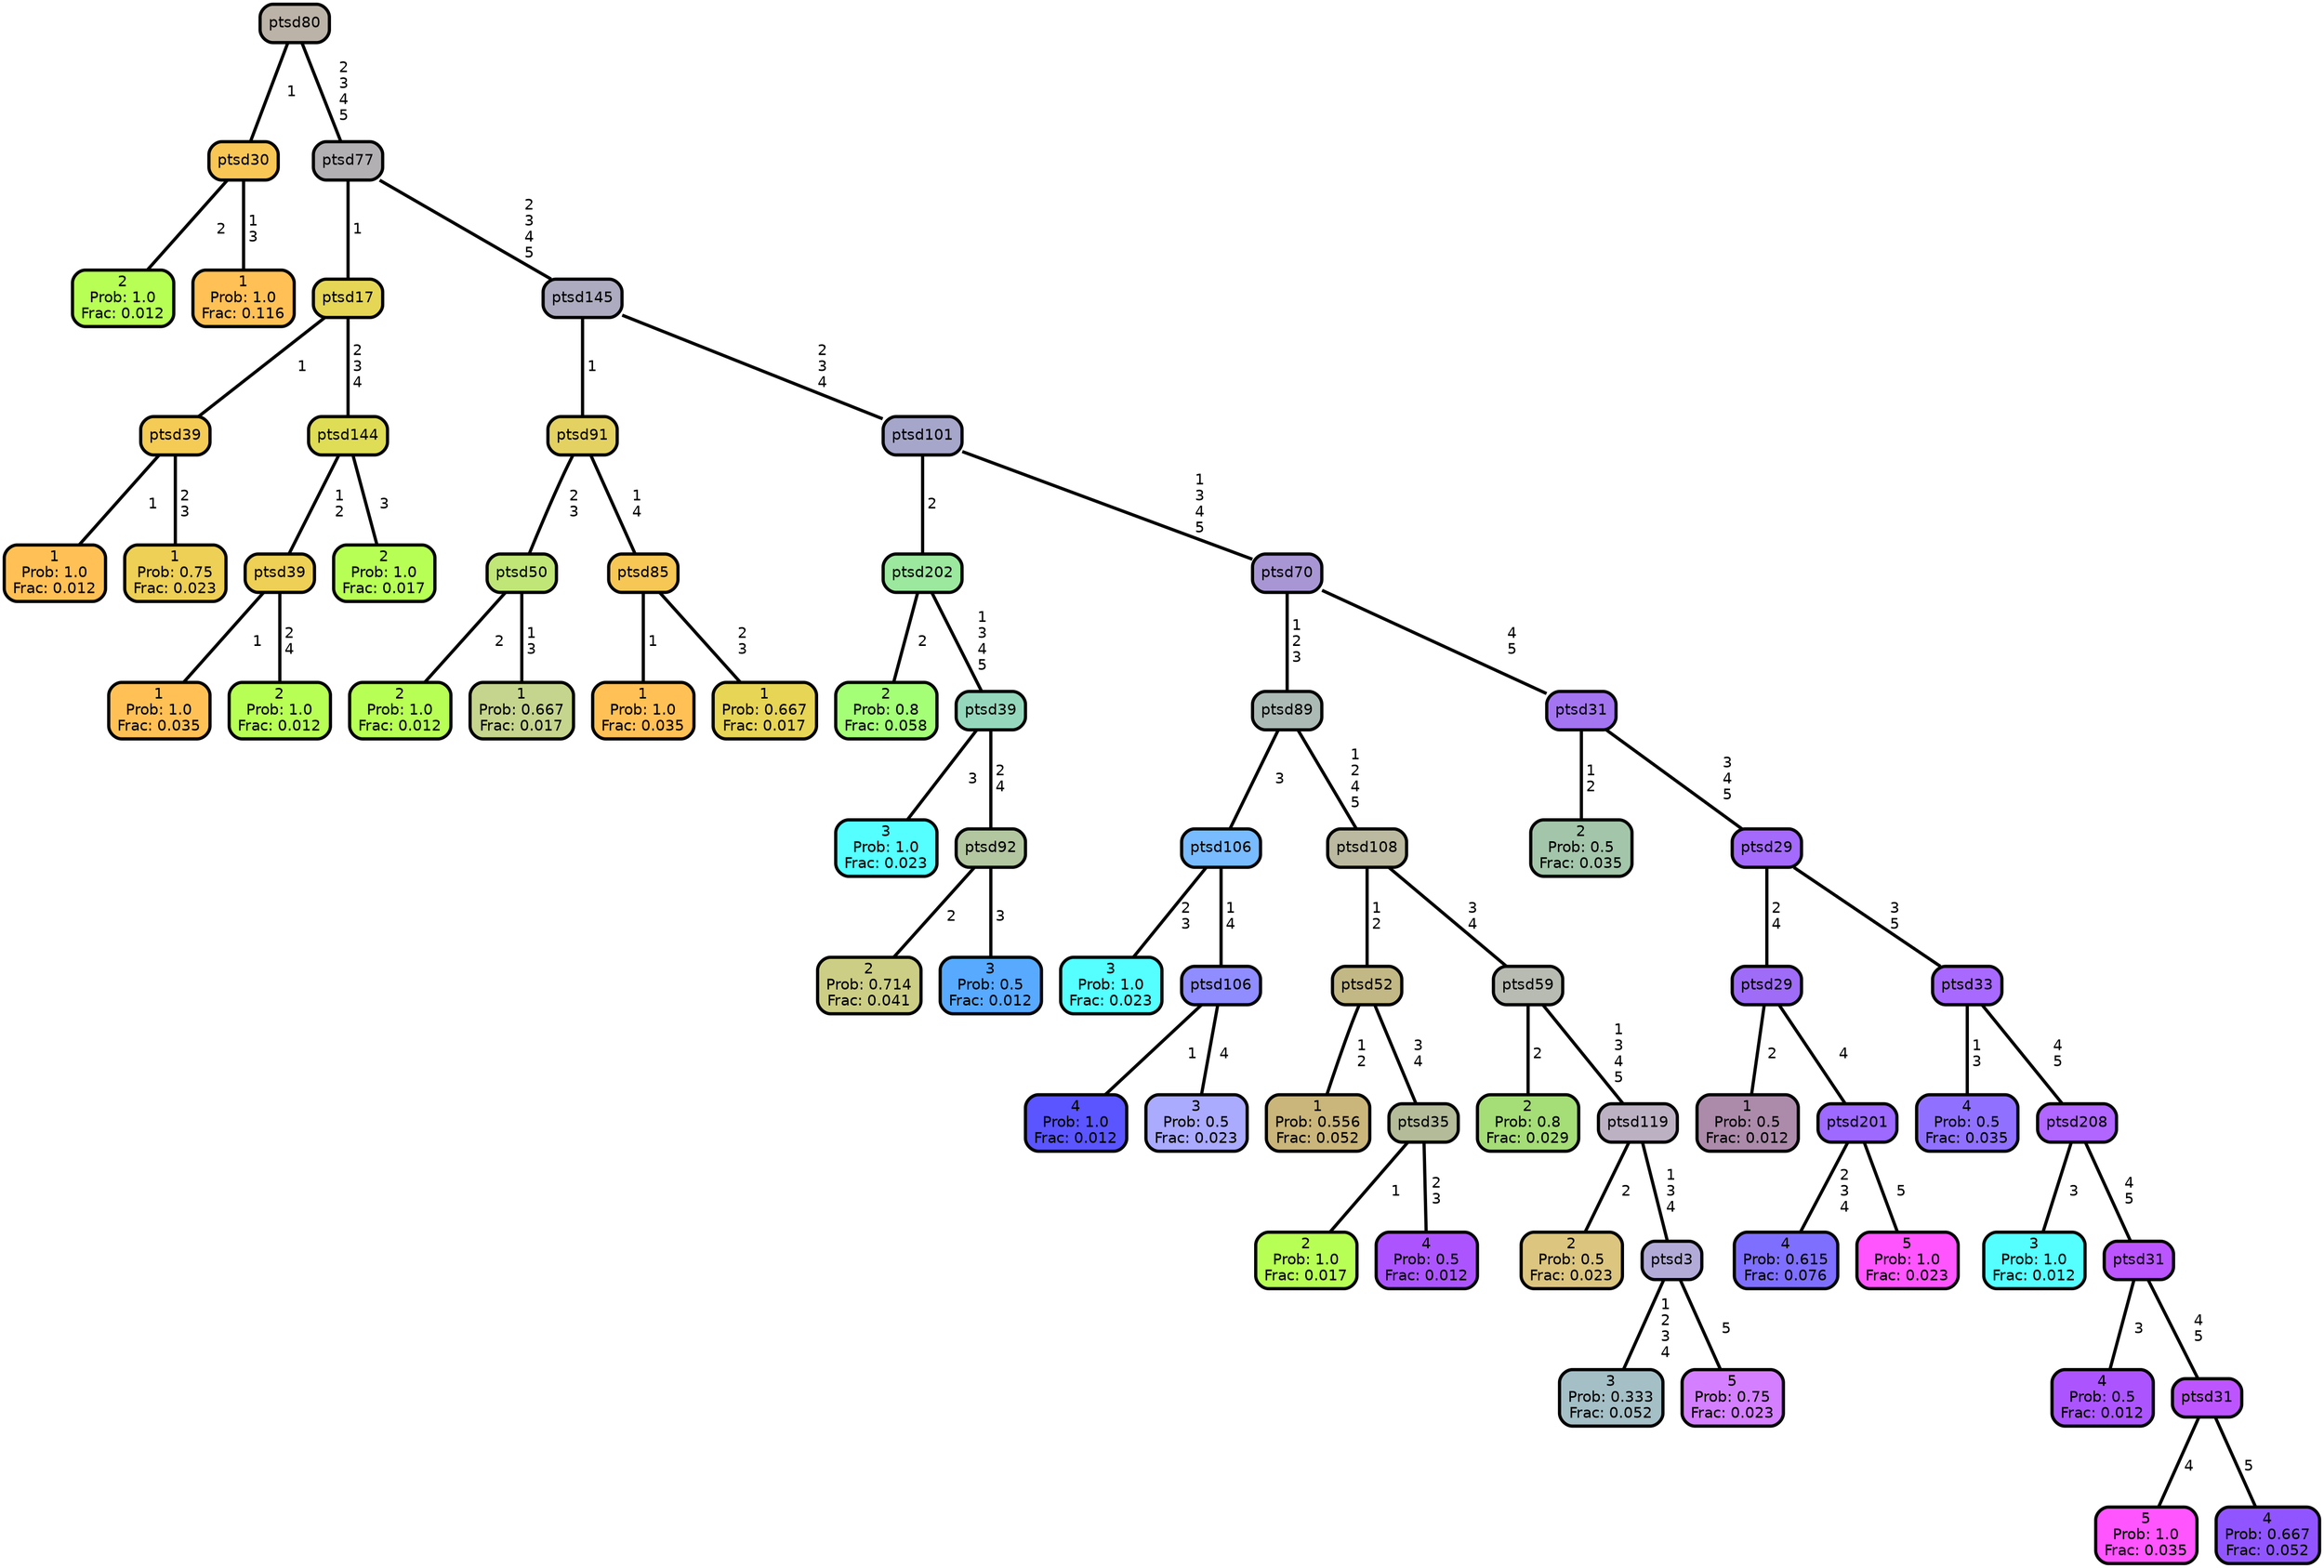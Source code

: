 graph Tree {
node [shape=box, style="filled, rounded",color="black",penwidth="3",fontcolor="black",                 fontname=helvetica] ;
graph [ranksep="0 equally", splines=straight,                 bgcolor=transparent, dpi=200] ;
edge [fontname=helvetica, color=black] ;
0 [label="2
Prob: 1.0
Frac: 0.012", fillcolor="#b8ff55"] ;
1 [label="ptsd30", fillcolor="#f8c655"] ;
2 [label="1
Prob: 1.0
Frac: 0.116", fillcolor="#ffc155"] ;
3 [label="ptsd80", fillcolor="#bbb3a7"] ;
4 [label="1
Prob: 1.0
Frac: 0.012", fillcolor="#ffc155"] ;
5 [label="ptsd39", fillcolor="#f3cb55"] ;
6 [label="1
Prob: 0.75
Frac: 0.023", fillcolor="#edd055"] ;
7 [label="ptsd17", fillcolor="#e5d655"] ;
8 [label="1
Prob: 1.0
Frac: 0.035", fillcolor="#ffc155"] ;
9 [label="ptsd39", fillcolor="#edd055"] ;
10 [label="2
Prob: 1.0
Frac: 0.012", fillcolor="#b8ff55"] ;
11 [label="ptsd144", fillcolor="#dedd55"] ;
12 [label="2
Prob: 1.0
Frac: 0.017", fillcolor="#b8ff55"] ;
13 [label="ptsd77", fillcolor="#b3b0b3"] ;
14 [label="2
Prob: 1.0
Frac: 0.012", fillcolor="#b8ff55"] ;
15 [label="ptsd50", fillcolor="#c0e677"] ;
16 [label="1
Prob: 0.667
Frac: 0.017", fillcolor="#c6d58d"] ;
17 [label="ptsd91", fillcolor="#e3d261"] ;
18 [label="1
Prob: 1.0
Frac: 0.035", fillcolor="#ffc155"] ;
19 [label="ptsd85", fillcolor="#f7c755"] ;
20 [label="1
Prob: 0.667
Frac: 0.017", fillcolor="#e7d555"] ;
21 [label="ptsd145", fillcolor="#acabbf"] ;
22 [label="2
Prob: 0.8
Frac: 0.058", fillcolor="#a4ff77"] ;
23 [label="ptsd202", fillcolor="#9be89e"] ;
24 [label="3
Prob: 1.0
Frac: 0.023", fillcolor="#55ffff"] ;
25 [label="ptsd39", fillcolor="#95d7bd"] ;
26 [label="2
Prob: 0.714
Frac: 0.041", fillcolor="#ccce85"] ;
27 [label="ptsd92", fillcolor="#b2c6a0"] ;
28 [label="3
Prob: 0.5
Frac: 0.012", fillcolor="#57aaff"] ;
29 [label="ptsd101", fillcolor="#a6a6ca"] ;
30 [label="3
Prob: 1.0
Frac: 0.023", fillcolor="#55ffff"] ;
31 [label="ptsd106", fillcolor="#78bbff"] ;
32 [label="4
Prob: 1.0
Frac: 0.012", fillcolor="#5a55ff"] ;
33 [label="ptsd106", fillcolor="#8f8dff"] ;
34 [label="3
Prob: 0.5
Frac: 0.023", fillcolor="#aaaaff"] ;
35 [label="ptsd89", fillcolor="#acbab5"] ;
36 [label="1
Prob: 0.556
Frac: 0.052", fillcolor="#cab67a"] ;
37 [label="ptsd52", fillcolor="#c2b885"] ;
38 [label="2
Prob: 1.0
Frac: 0.017", fillcolor="#b8ff55"] ;
39 [label="ptsd35", fillcolor="#b3bb99"] ;
40 [label="4
Prob: 0.5
Frac: 0.012", fillcolor="#ac55ff"] ;
41 [label="ptsd108", fillcolor="#bbbaa0"] ;
42 [label="2
Prob: 0.8
Frac: 0.029", fillcolor="#a5dd77"] ;
43 [label="ptsd59", fillcolor="#b7bbb1"] ;
44 [label="2
Prob: 0.5
Frac: 0.023", fillcolor="#dbc57f"] ;
45 [label="ptsd119", fillcolor="#bcb1c3"] ;
46 [label="3
Prob: 0.333
Frac: 0.052", fillcolor="#a4bfc6"] ;
47 [label="ptsd3", fillcolor="#b3abd7"] ;
48 [label="5
Prob: 0.75
Frac: 0.023", fillcolor="#d47fff"] ;
49 [label="ptsd70", fillcolor="#a896d4"] ;
50 [label="2
Prob: 0.5
Frac: 0.035", fillcolor="#a3c6aa"] ;
51 [label="ptsd31", fillcolor="#a475f1"] ;
52 [label="1
Prob: 0.5
Frac: 0.012", fillcolor="#ac8baa"] ;
53 [label="ptsd29", fillcolor="#9e6cf6"] ;
54 [label="4
Prob: 0.615
Frac: 0.076", fillcolor="#7f6fff"] ;
55 [label="ptsd201", fillcolor="#9d69ff"] ;
56 [label="5
Prob: 1.0
Frac: 0.023", fillcolor="#ff55ff"] ;
57 [label="ptsd29", fillcolor="#a46afb"] ;
58 [label="4
Prob: 0.5
Frac: 0.035", fillcolor="#9071ff"] ;
59 [label="ptsd33", fillcolor="#a869ff"] ;
60 [label="3
Prob: 1.0
Frac: 0.012", fillcolor="#55ffff"] ;
61 [label="ptsd208", fillcolor="#b066ff"] ;
62 [label="4
Prob: 0.5
Frac: 0.012", fillcolor="#ac55ff"] ;
63 [label="ptsd31", fillcolor="#bb55ff"] ;
64 [label="5
Prob: 1.0
Frac: 0.035", fillcolor="#ff55ff"] ;
65 [label="ptsd31", fillcolor="#bd55ff"] ;
66 [label="4
Prob: 0.667
Frac: 0.052", fillcolor="#9155ff"] ;
1 -- 0 [label=" 2",penwidth=3] ;
1 -- 2 [label=" 1\n 3",penwidth=3] ;
3 -- 1 [label=" 1",penwidth=3] ;
3 -- 13 [label=" 2\n 3\n 4\n 5",penwidth=3] ;
5 -- 4 [label=" 1",penwidth=3] ;
5 -- 6 [label=" 2\n 3",penwidth=3] ;
7 -- 5 [label=" 1",penwidth=3] ;
7 -- 11 [label=" 2\n 3\n 4",penwidth=3] ;
9 -- 8 [label=" 1",penwidth=3] ;
9 -- 10 [label=" 2\n 4",penwidth=3] ;
11 -- 9 [label=" 1\n 2",penwidth=3] ;
11 -- 12 [label=" 3",penwidth=3] ;
13 -- 7 [label=" 1",penwidth=3] ;
13 -- 21 [label=" 2\n 3\n 4\n 5",penwidth=3] ;
15 -- 14 [label=" 2",penwidth=3] ;
15 -- 16 [label=" 1\n 3",penwidth=3] ;
17 -- 15 [label=" 2\n 3",penwidth=3] ;
17 -- 19 [label=" 1\n 4",penwidth=3] ;
19 -- 18 [label=" 1",penwidth=3] ;
19 -- 20 [label=" 2\n 3",penwidth=3] ;
21 -- 17 [label=" 1",penwidth=3] ;
21 -- 29 [label=" 2\n 3\n 4",penwidth=3] ;
23 -- 22 [label=" 2",penwidth=3] ;
23 -- 25 [label=" 1\n 3\n 4\n 5",penwidth=3] ;
25 -- 24 [label=" 3",penwidth=3] ;
25 -- 27 [label=" 2\n 4",penwidth=3] ;
27 -- 26 [label=" 2",penwidth=3] ;
27 -- 28 [label=" 3",penwidth=3] ;
29 -- 23 [label=" 2",penwidth=3] ;
29 -- 49 [label=" 1\n 3\n 4\n 5",penwidth=3] ;
31 -- 30 [label=" 2\n 3",penwidth=3] ;
31 -- 33 [label=" 1\n 4",penwidth=3] ;
33 -- 32 [label=" 1",penwidth=3] ;
33 -- 34 [label=" 4",penwidth=3] ;
35 -- 31 [label=" 3",penwidth=3] ;
35 -- 41 [label=" 1\n 2\n 4\n 5",penwidth=3] ;
37 -- 36 [label=" 1\n 2",penwidth=3] ;
37 -- 39 [label=" 3\n 4",penwidth=3] ;
39 -- 38 [label=" 1",penwidth=3] ;
39 -- 40 [label=" 2\n 3",penwidth=3] ;
41 -- 37 [label=" 1\n 2",penwidth=3] ;
41 -- 43 [label=" 3\n 4",penwidth=3] ;
43 -- 42 [label=" 2",penwidth=3] ;
43 -- 45 [label=" 1\n 3\n 4\n 5",penwidth=3] ;
45 -- 44 [label=" 2",penwidth=3] ;
45 -- 47 [label=" 1\n 3\n 4",penwidth=3] ;
47 -- 46 [label=" 1\n 2\n 3\n 4",penwidth=3] ;
47 -- 48 [label=" 5",penwidth=3] ;
49 -- 35 [label=" 1\n 2\n 3",penwidth=3] ;
49 -- 51 [label=" 4\n 5",penwidth=3] ;
51 -- 50 [label=" 1\n 2",penwidth=3] ;
51 -- 57 [label=" 3\n 4\n 5",penwidth=3] ;
53 -- 52 [label=" 2",penwidth=3] ;
53 -- 55 [label=" 4",penwidth=3] ;
55 -- 54 [label=" 2\n 3\n 4",penwidth=3] ;
55 -- 56 [label=" 5",penwidth=3] ;
57 -- 53 [label=" 2\n 4",penwidth=3] ;
57 -- 59 [label=" 3\n 5",penwidth=3] ;
59 -- 58 [label=" 1\n 3",penwidth=3] ;
59 -- 61 [label=" 4\n 5",penwidth=3] ;
61 -- 60 [label=" 3",penwidth=3] ;
61 -- 63 [label=" 4\n 5",penwidth=3] ;
63 -- 62 [label=" 3",penwidth=3] ;
63 -- 65 [label=" 4\n 5",penwidth=3] ;
65 -- 64 [label=" 4",penwidth=3] ;
65 -- 66 [label=" 5",penwidth=3] ;
{rank = same;}}